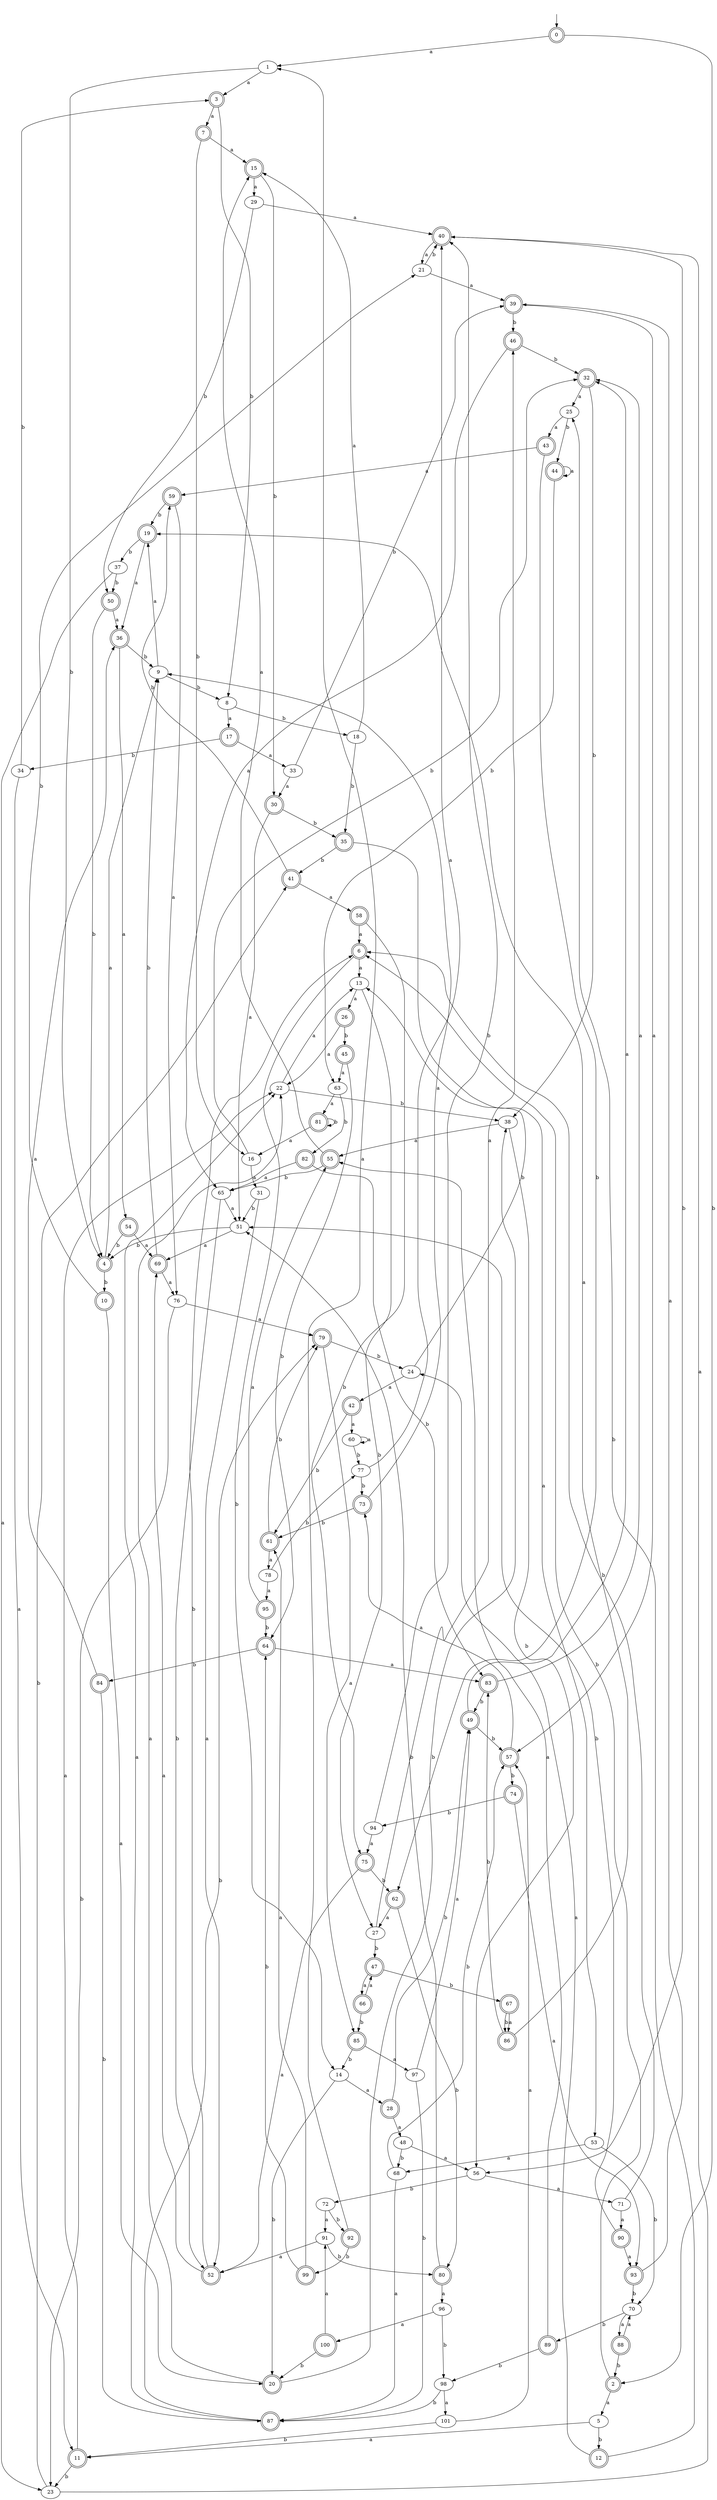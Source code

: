 digraph RandomDFA {
  __start0 [label="", shape=none];
  __start0 -> 0 [label=""];
  0 [shape=circle] [shape=doublecircle]
  0 -> 1 [label="a"]
  0 -> 2 [label="b"]
  1
  1 -> 3 [label="a"]
  1 -> 4 [label="b"]
  2 [shape=doublecircle]
  2 -> 5 [label="a"]
  2 -> 6 [label="b"]
  3 [shape=doublecircle]
  3 -> 7 [label="a"]
  3 -> 8 [label="b"]
  4 [shape=doublecircle]
  4 -> 9 [label="a"]
  4 -> 10 [label="b"]
  5
  5 -> 11 [label="a"]
  5 -> 12 [label="b"]
  6 [shape=doublecircle]
  6 -> 13 [label="a"]
  6 -> 14 [label="b"]
  7 [shape=doublecircle]
  7 -> 15 [label="a"]
  7 -> 16 [label="b"]
  8
  8 -> 17 [label="a"]
  8 -> 18 [label="b"]
  9
  9 -> 19 [label="a"]
  9 -> 8 [label="b"]
  10 [shape=doublecircle]
  10 -> 20 [label="a"]
  10 -> 21 [label="b"]
  11 [shape=doublecircle]
  11 -> 22 [label="a"]
  11 -> 23 [label="b"]
  12 [shape=doublecircle]
  12 -> 24 [label="a"]
  12 -> 25 [label="b"]
  13
  13 -> 26 [label="a"]
  13 -> 27 [label="b"]
  14
  14 -> 28 [label="a"]
  14 -> 20 [label="b"]
  15 [shape=doublecircle]
  15 -> 29 [label="a"]
  15 -> 30 [label="b"]
  16
  16 -> 31 [label="a"]
  16 -> 32 [label="b"]
  17 [shape=doublecircle]
  17 -> 33 [label="a"]
  17 -> 34 [label="b"]
  18
  18 -> 15 [label="a"]
  18 -> 35 [label="b"]
  19 [shape=doublecircle]
  19 -> 36 [label="a"]
  19 -> 37 [label="b"]
  20 [shape=doublecircle]
  20 -> 22 [label="a"]
  20 -> 38 [label="b"]
  21
  21 -> 39 [label="a"]
  21 -> 40 [label="b"]
  22
  22 -> 13 [label="a"]
  22 -> 38 [label="b"]
  23
  23 -> 40 [label="a"]
  23 -> 41 [label="b"]
  24
  24 -> 42 [label="a"]
  24 -> 13 [label="b"]
  25
  25 -> 43 [label="a"]
  25 -> 44 [label="b"]
  26 [shape=doublecircle]
  26 -> 22 [label="a"]
  26 -> 45 [label="b"]
  27
  27 -> 46 [label="a"]
  27 -> 47 [label="b"]
  28 [shape=doublecircle]
  28 -> 48 [label="a"]
  28 -> 49 [label="b"]
  29
  29 -> 40 [label="a"]
  29 -> 50 [label="b"]
  30 [shape=doublecircle]
  30 -> 51 [label="a"]
  30 -> 35 [label="b"]
  31
  31 -> 52 [label="a"]
  31 -> 51 [label="b"]
  32 [shape=doublecircle]
  32 -> 25 [label="a"]
  32 -> 38 [label="b"]
  33
  33 -> 30 [label="a"]
  33 -> 39 [label="b"]
  34
  34 -> 11 [label="a"]
  34 -> 3 [label="b"]
  35 [shape=doublecircle]
  35 -> 53 [label="a"]
  35 -> 41 [label="b"]
  36 [shape=doublecircle]
  36 -> 54 [label="a"]
  36 -> 9 [label="b"]
  37
  37 -> 23 [label="a"]
  37 -> 50 [label="b"]
  38
  38 -> 55 [label="a"]
  38 -> 56 [label="b"]
  39 [shape=doublecircle]
  39 -> 57 [label="a"]
  39 -> 46 [label="b"]
  40 [shape=doublecircle]
  40 -> 21 [label="a"]
  40 -> 56 [label="b"]
  41 [shape=doublecircle]
  41 -> 58 [label="a"]
  41 -> 59 [label="b"]
  42 [shape=doublecircle]
  42 -> 60 [label="a"]
  42 -> 61 [label="b"]
  43 [shape=doublecircle]
  43 -> 59 [label="a"]
  43 -> 62 [label="b"]
  44 [shape=doublecircle]
  44 -> 44 [label="a"]
  44 -> 63 [label="b"]
  45 [shape=doublecircle]
  45 -> 63 [label="a"]
  45 -> 64 [label="b"]
  46 [shape=doublecircle]
  46 -> 65 [label="a"]
  46 -> 32 [label="b"]
  47 [shape=doublecircle]
  47 -> 66 [label="a"]
  47 -> 67 [label="b"]
  48
  48 -> 56 [label="a"]
  48 -> 68 [label="b"]
  49 [shape=doublecircle]
  49 -> 32 [label="a"]
  49 -> 57 [label="b"]
  50 [shape=doublecircle]
  50 -> 36 [label="a"]
  50 -> 4 [label="b"]
  51
  51 -> 69 [label="a"]
  51 -> 4 [label="b"]
  52 [shape=doublecircle]
  52 -> 69 [label="a"]
  52 -> 6 [label="b"]
  53
  53 -> 68 [label="a"]
  53 -> 70 [label="b"]
  54 [shape=doublecircle]
  54 -> 69 [label="a"]
  54 -> 4 [label="b"]
  55 [shape=doublecircle]
  55 -> 15 [label="a"]
  55 -> 65 [label="b"]
  56
  56 -> 71 [label="a"]
  56 -> 72 [label="b"]
  57 [shape=doublecircle]
  57 -> 73 [label="a"]
  57 -> 74 [label="b"]
  58 [shape=doublecircle]
  58 -> 6 [label="a"]
  58 -> 75 [label="b"]
  59 [shape=doublecircle]
  59 -> 76 [label="a"]
  59 -> 19 [label="b"]
  60
  60 -> 60 [label="a"]
  60 -> 77 [label="b"]
  61 [shape=doublecircle]
  61 -> 78 [label="a"]
  61 -> 79 [label="b"]
  62 [shape=doublecircle]
  62 -> 27 [label="a"]
  62 -> 80 [label="b"]
  63
  63 -> 81 [label="a"]
  63 -> 82 [label="b"]
  64 [shape=doublecircle]
  64 -> 83 [label="a"]
  64 -> 84 [label="b"]
  65
  65 -> 51 [label="a"]
  65 -> 52 [label="b"]
  66 [shape=doublecircle]
  66 -> 47 [label="a"]
  66 -> 85 [label="b"]
  67 [shape=doublecircle]
  67 -> 86 [label="a"]
  67 -> 86 [label="b"]
  68
  68 -> 87 [label="a"]
  68 -> 57 [label="b"]
  69 [shape=doublecircle]
  69 -> 76 [label="a"]
  69 -> 9 [label="b"]
  70
  70 -> 88 [label="a"]
  70 -> 89 [label="b"]
  71
  71 -> 90 [label="a"]
  71 -> 6 [label="b"]
  72
  72 -> 91 [label="a"]
  72 -> 92 [label="b"]
  73 [shape=doublecircle]
  73 -> 9 [label="a"]
  73 -> 61 [label="b"]
  74 [shape=doublecircle]
  74 -> 93 [label="a"]
  74 -> 94 [label="b"]
  75 [shape=doublecircle]
  75 -> 52 [label="a"]
  75 -> 62 [label="b"]
  76
  76 -> 79 [label="a"]
  76 -> 23 [label="b"]
  77
  77 -> 40 [label="a"]
  77 -> 73 [label="b"]
  78
  78 -> 95 [label="a"]
  78 -> 77 [label="b"]
  79 [shape=doublecircle]
  79 -> 85 [label="a"]
  79 -> 24 [label="b"]
  80 [shape=doublecircle]
  80 -> 96 [label="a"]
  80 -> 51 [label="b"]
  81 [shape=doublecircle]
  81 -> 16 [label="a"]
  81 -> 81 [label="b"]
  82 [shape=doublecircle]
  82 -> 65 [label="a"]
  82 -> 83 [label="b"]
  83 [shape=doublecircle]
  83 -> 32 [label="a"]
  83 -> 49 [label="b"]
  84 [shape=doublecircle]
  84 -> 36 [label="a"]
  84 -> 87 [label="b"]
  85 [shape=doublecircle]
  85 -> 97 [label="a"]
  85 -> 14 [label="b"]
  86 [shape=doublecircle]
  86 -> 19 [label="a"]
  86 -> 83 [label="b"]
  87 [shape=doublecircle]
  87 -> 22 [label="a"]
  87 -> 79 [label="b"]
  88 [shape=doublecircle]
  88 -> 70 [label="a"]
  88 -> 2 [label="b"]
  89 [shape=doublecircle]
  89 -> 55 [label="a"]
  89 -> 98 [label="b"]
  90 [shape=doublecircle]
  90 -> 93 [label="a"]
  90 -> 51 [label="b"]
  91
  91 -> 52 [label="a"]
  91 -> 80 [label="b"]
  92 [shape=doublecircle]
  92 -> 1 [label="a"]
  92 -> 99 [label="b"]
  93 [shape=doublecircle]
  93 -> 39 [label="a"]
  93 -> 70 [label="b"]
  94
  94 -> 75 [label="a"]
  94 -> 40 [label="b"]
  95 [shape=doublecircle]
  95 -> 55 [label="a"]
  95 -> 64 [label="b"]
  96
  96 -> 100 [label="a"]
  96 -> 98 [label="b"]
  97
  97 -> 49 [label="a"]
  97 -> 87 [label="b"]
  98
  98 -> 101 [label="a"]
  98 -> 87 [label="b"]
  99 [shape=doublecircle]
  99 -> 61 [label="a"]
  99 -> 64 [label="b"]
  100 [shape=doublecircle]
  100 -> 91 [label="a"]
  100 -> 20 [label="b"]
  101
  101 -> 57 [label="a"]
  101 -> 11 [label="b"]
}
